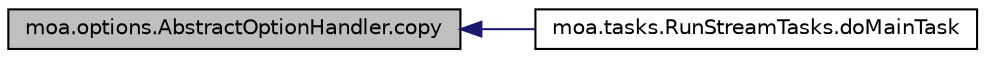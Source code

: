 digraph G
{
  edge [fontname="Helvetica",fontsize="10",labelfontname="Helvetica",labelfontsize="10"];
  node [fontname="Helvetica",fontsize="10",shape=record];
  rankdir=LR;
  Node1 [label="moa.options.AbstractOptionHandler.copy",height=0.2,width=0.4,color="black", fillcolor="grey75", style="filled" fontcolor="black"];
  Node1 -> Node2 [dir=back,color="midnightblue",fontsize="10",style="solid",fontname="Helvetica"];
  Node2 [label="moa.tasks.RunStreamTasks.doMainTask",height=0.2,width=0.4,color="black", fillcolor="white", style="filled",URL="$classmoa_1_1tasks_1_1RunStreamTasks.html#adb25510ef77f62cc169be32270462ae6",tooltip="This method performs this task."];
}
